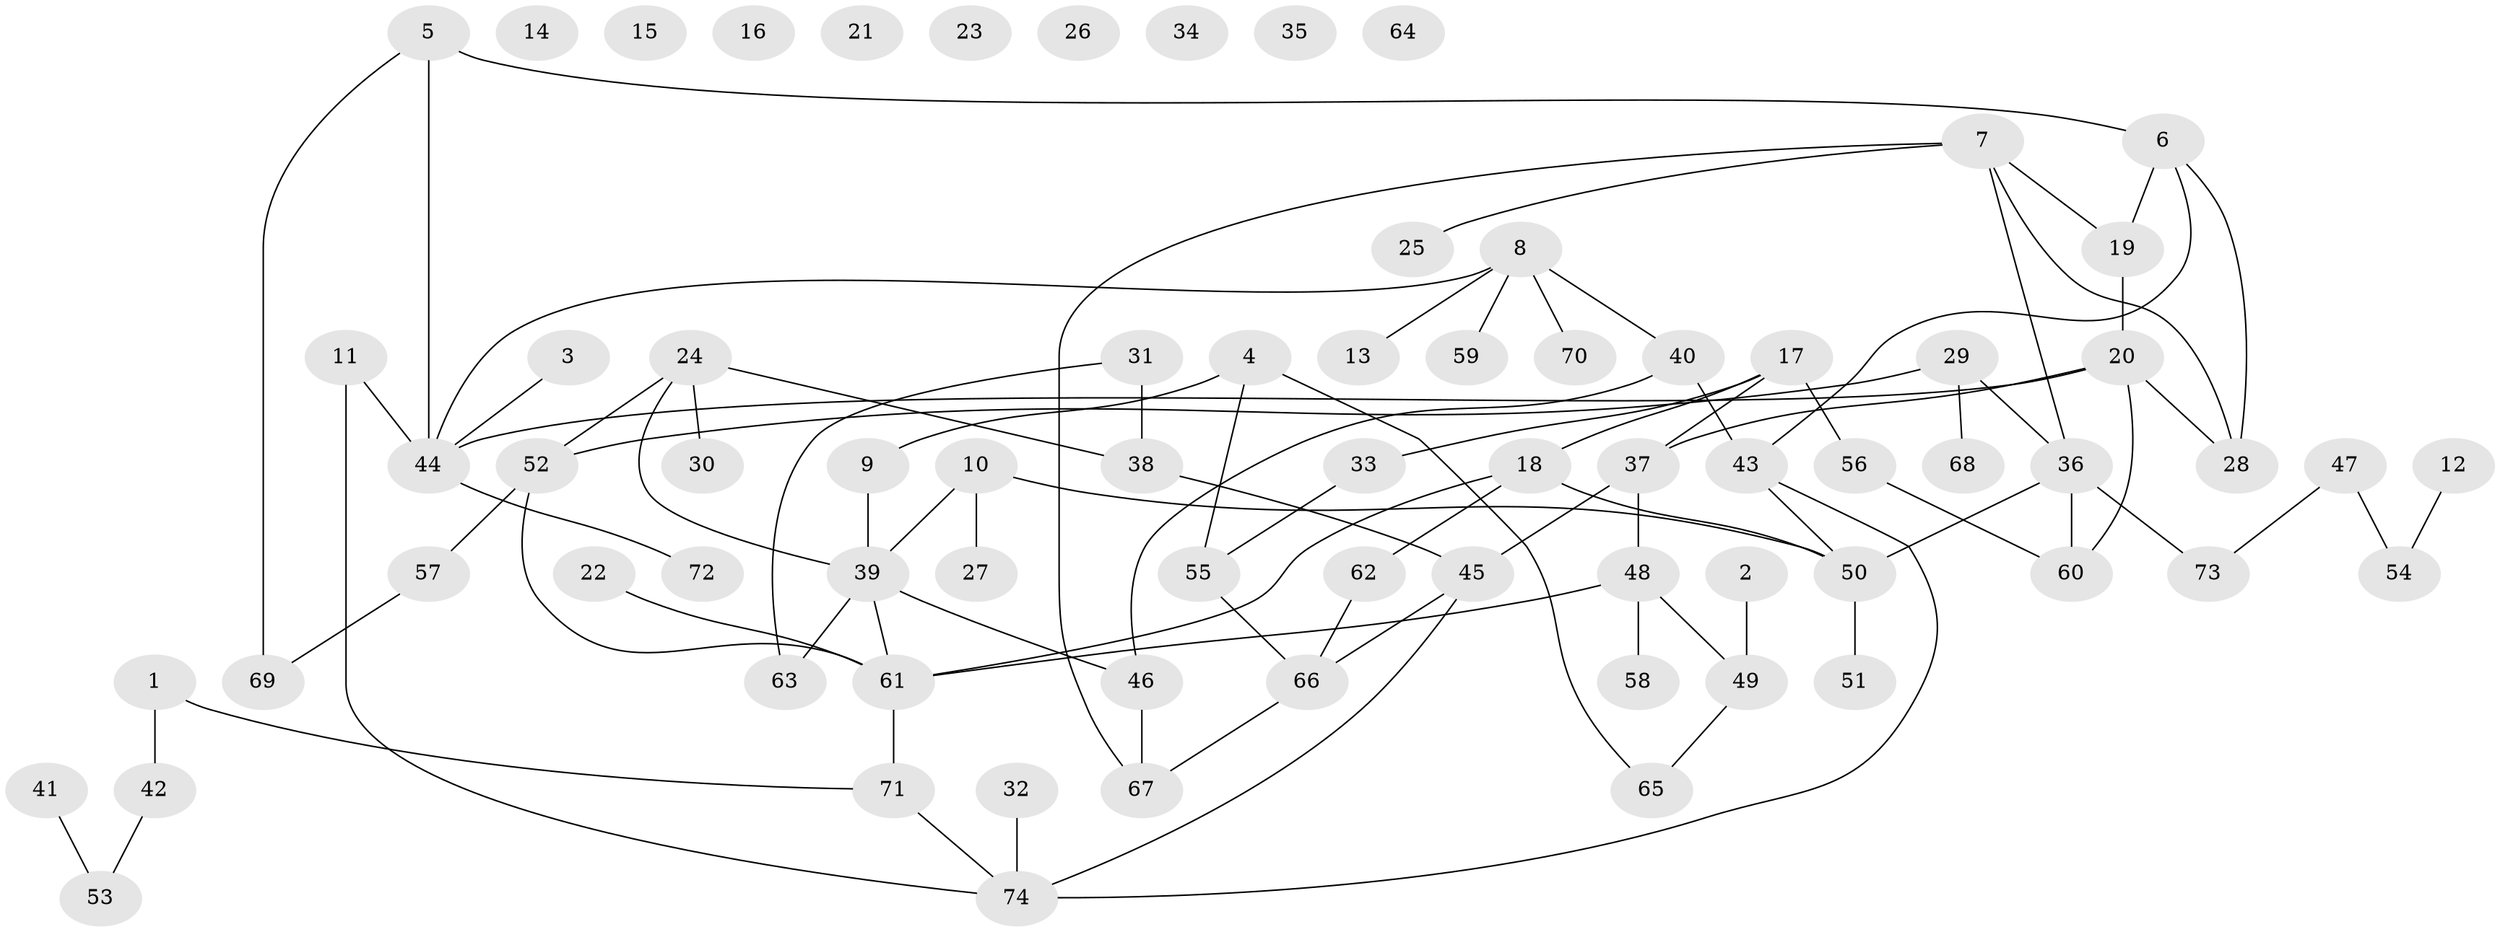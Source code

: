 // Generated by graph-tools (version 1.1) at 2025/25/03/09/25 03:25:16]
// undirected, 74 vertices, 89 edges
graph export_dot {
graph [start="1"]
  node [color=gray90,style=filled];
  1;
  2;
  3;
  4;
  5;
  6;
  7;
  8;
  9;
  10;
  11;
  12;
  13;
  14;
  15;
  16;
  17;
  18;
  19;
  20;
  21;
  22;
  23;
  24;
  25;
  26;
  27;
  28;
  29;
  30;
  31;
  32;
  33;
  34;
  35;
  36;
  37;
  38;
  39;
  40;
  41;
  42;
  43;
  44;
  45;
  46;
  47;
  48;
  49;
  50;
  51;
  52;
  53;
  54;
  55;
  56;
  57;
  58;
  59;
  60;
  61;
  62;
  63;
  64;
  65;
  66;
  67;
  68;
  69;
  70;
  71;
  72;
  73;
  74;
  1 -- 42;
  1 -- 71;
  2 -- 49;
  3 -- 44;
  4 -- 9;
  4 -- 55;
  4 -- 65;
  5 -- 6;
  5 -- 44;
  5 -- 69;
  6 -- 19;
  6 -- 28;
  6 -- 43;
  7 -- 19;
  7 -- 25;
  7 -- 28;
  7 -- 36;
  7 -- 67;
  8 -- 13;
  8 -- 40;
  8 -- 44;
  8 -- 59;
  8 -- 70;
  9 -- 39;
  10 -- 27;
  10 -- 39;
  10 -- 50;
  11 -- 44;
  11 -- 74;
  12 -- 54;
  17 -- 18;
  17 -- 33;
  17 -- 37;
  17 -- 56;
  18 -- 50;
  18 -- 61;
  18 -- 62;
  19 -- 20;
  20 -- 28;
  20 -- 37;
  20 -- 44;
  20 -- 60;
  22 -- 61;
  24 -- 30;
  24 -- 38;
  24 -- 39;
  24 -- 52;
  29 -- 36;
  29 -- 52;
  29 -- 68;
  31 -- 38;
  31 -- 63;
  32 -- 74;
  33 -- 55;
  36 -- 50;
  36 -- 60;
  36 -- 73;
  37 -- 45;
  37 -- 48;
  38 -- 45;
  39 -- 46;
  39 -- 61;
  39 -- 63;
  40 -- 43;
  40 -- 46;
  41 -- 53;
  42 -- 53;
  43 -- 50;
  43 -- 74;
  44 -- 72;
  45 -- 66;
  45 -- 74;
  46 -- 67;
  47 -- 54;
  47 -- 73;
  48 -- 49;
  48 -- 58;
  48 -- 61;
  49 -- 65;
  50 -- 51;
  52 -- 57;
  52 -- 61;
  55 -- 66;
  56 -- 60;
  57 -- 69;
  61 -- 71;
  62 -- 66;
  66 -- 67;
  71 -- 74;
}
